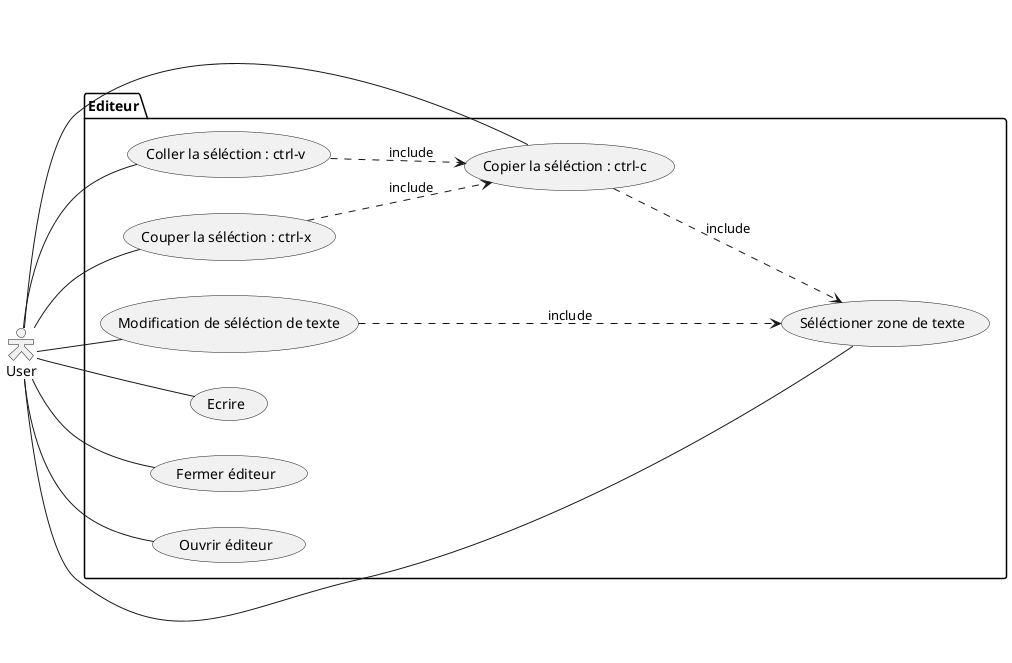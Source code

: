 @startuml

left to right direction

skinparam actorStyle Hollow
:User: as a1

package Editeur {
    (Séléctioner zone de texte) as u1
    (Copier la séléction : ctrl-c ) as u2
    (Couper la séléction : ctrl-x) as u3
    (Coller la séléction : ctrl-v) as u4
    (Ecrire) as u5
    (Fermer éditeur) as u6 
    (Ouvrir éditeur) as u7
    (Modification de séléction de texte) as u8
}

a1 ---- u1
a1 --- u2
a1 - u3
a1 - u4
a1 - u5
a1 - u6
a1 - u7
a1 - u8

u3 ..> u2: include
u4 ..> u2: include
u2 ..> u1: include
u8 ...> u1: include


@enduml


@startuml

autonumber
hide footbox

skinparam actorStyle Hollow
Actor Utilisateur as use


Participant Editeur 
Participant Buffer
Participant PressePapier as Pp


use -> Editeur : Séléctionner zone de texte
use -> Editeur : Appuyer sur la touche ctrl-x
Editeur -> Buffer : getSelection() : Demander le texte entre les curseurs de séléction :
Buffer --> Editeur : Renvoyer le texte demandé
Editeur -> Pp : Placer le texte séléctionné dans le presse-papier
Editeur -> Buffer : deleteTexte() : Demander la suppression du texte séléctionné
Buffer --> Editeur : Renvoyer le texte mis à jour
Editeur --> use : Afficher le texte mis à jour 

@enduml



@startuml


autonumber
hide footbox

skinparam actorStyle Hollow
Actor Utilisateur as use

Participant Editeur
Participant Curseur

use -> Editeur : Cliquer gauche
Editeur -> Curseur : setBegin(): Définir un index d'entrer 
group Maintenir clique
use -> Editeur : Déplacer le curseur
Editeur -> Curseur : setEnd() 
end
use -> Editeur : Lacher le clique 
Editeur -> Curseur : setEnd() 
Editeur --> Editeur : Passer en mode Selection


@enduml

@startuml

Interface Command{
    execute()
}

Class Curseur {
    setBegin()
    setEnd()
}

class Editeur {
}

class Buffer {
    String texte
    getSelection()
    deleteTexte()
}

class PressePapier{
    String texte
    setTexte()
}

Class Copy Extends Command{

}

Class Cut Extends Command{

}

Class Paste Extends Command{

}

Class Write Extends Command{

}

Class Selection Extends Command{
    
}

Editeur *-- "1" Curseur
Editeur *-- "1" Buffer
Editeur *-- "1" PressePapier
Editeur "1" -- "0-n" Command 


@enduml